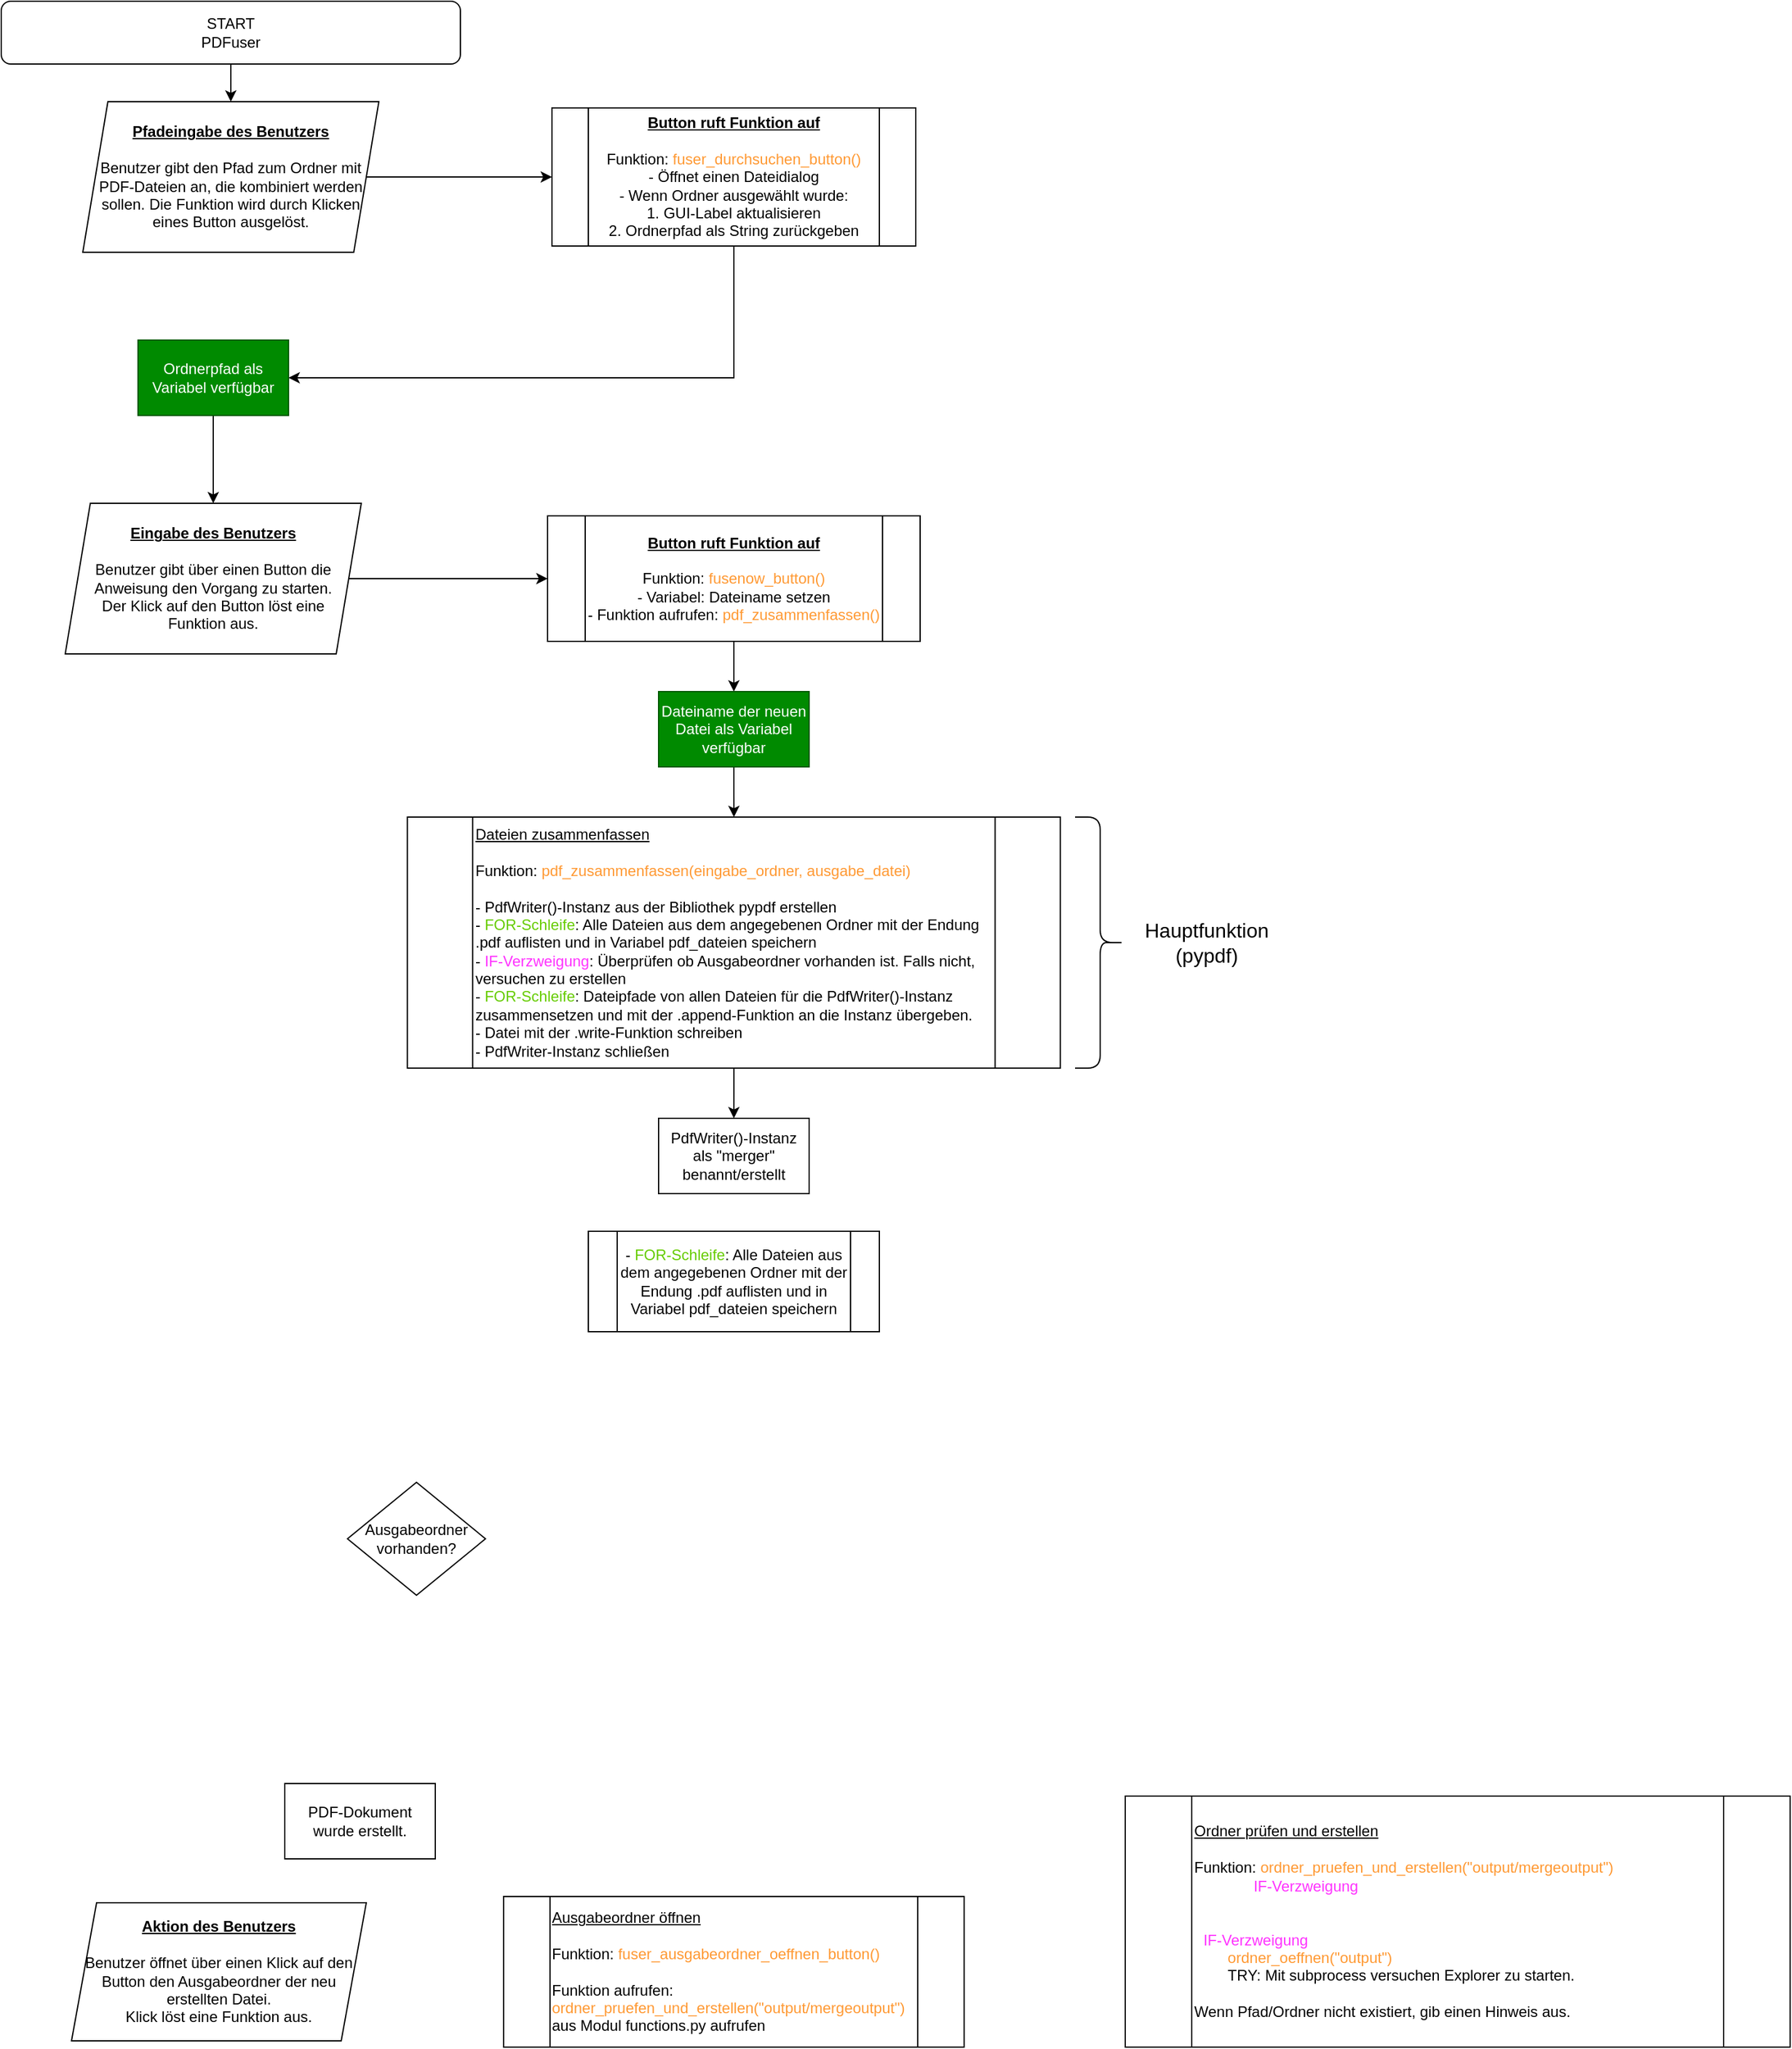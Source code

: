 <mxfile version="21.5.2" type="github">
  <diagram name="Seite-1" id="z2froGWdfn9ouF2fLTrf">
    <mxGraphModel dx="1728" dy="930" grid="1" gridSize="10" guides="1" tooltips="1" connect="1" arrows="1" fold="1" page="1" pageScale="1" pageWidth="827" pageHeight="1169" math="0" shadow="0">
      <root>
        <mxCell id="0" />
        <mxCell id="1" parent="0" />
        <mxCell id="xmYlkgfEZDCuhrtj4b7d-4" value="" style="edgeStyle=orthogonalEdgeStyle;rounded=0;orthogonalLoop=1;jettySize=auto;html=1;" parent="1" source="xmYlkgfEZDCuhrtj4b7d-2" target="xmYlkgfEZDCuhrtj4b7d-3" edge="1">
          <mxGeometry relative="1" as="geometry" />
        </mxCell>
        <mxCell id="xmYlkgfEZDCuhrtj4b7d-2" value="START&lt;br&gt;PDFuser" style="rounded=1;whiteSpace=wrap;html=1;" parent="1" vertex="1">
          <mxGeometry x="44" y="40" width="366" height="50" as="geometry" />
        </mxCell>
        <mxCell id="eTS0UycD1pOltBMJqmKZ-3" value="" style="edgeStyle=orthogonalEdgeStyle;rounded=0;orthogonalLoop=1;jettySize=auto;html=1;" parent="1" source="xmYlkgfEZDCuhrtj4b7d-3" edge="1">
          <mxGeometry relative="1" as="geometry">
            <mxPoint x="483" y="180" as="targetPoint" />
          </mxGeometry>
        </mxCell>
        <mxCell id="xmYlkgfEZDCuhrtj4b7d-3" value="&lt;b&gt;&lt;u&gt;Pfadeingabe des Benutzers&lt;br&gt;&lt;/u&gt;&lt;/b&gt;&lt;br&gt;Benutzer gibt den Pfad zum Ordner mit PDF-Dateien an, die kombiniert werden sollen. Die Funktion wird durch Klicken eines Button ausgelöst." style="shape=parallelogram;perimeter=parallelogramPerimeter;whiteSpace=wrap;html=1;fixedSize=1;" parent="1" vertex="1">
          <mxGeometry x="109" y="120" width="236" height="120" as="geometry" />
        </mxCell>
        <mxCell id="qfPpVupYpmGQoLrrtDCL-28" value="" style="edgeStyle=orthogonalEdgeStyle;rounded=0;orthogonalLoop=1;jettySize=auto;html=1;" edge="1" parent="1" source="H8KH_YZ80R001RCo76tN-3" target="qfPpVupYpmGQoLrrtDCL-27">
          <mxGeometry relative="1" as="geometry" />
        </mxCell>
        <mxCell id="H8KH_YZ80R001RCo76tN-3" value="&lt;u&gt;Dateien zusammenfassen&lt;/u&gt;&lt;br&gt;&lt;br&gt;Funktion: &lt;font color=&quot;#ff9933&quot;&gt;pdf_zusammenfassen(eingabe_ordner, ausgabe_datei)&lt;/font&gt;&lt;br&gt;&lt;br&gt;- PdfWriter()-Instanz aus der Bibliothek pypdf erstellen&lt;br&gt;- &lt;font color=&quot;#66cc00&quot;&gt;FOR-Schleife&lt;/font&gt;: Alle Dateien aus dem angegebenen Ordner mit der Endung .pdf auflisten und in Variabel pdf_dateien speichern&lt;br&gt;- &lt;font color=&quot;#ff33ff&quot;&gt;IF-Verzweigung&lt;/font&gt;: Überprüfen ob Ausgabeordner vorhanden ist. Falls nicht, versuchen zu erstellen&lt;br&gt;- &lt;font color=&quot;#66cc00&quot;&gt;FOR-Schleife&lt;/font&gt;: Dateipfade von allen Dateien für die PdfWriter()-Instanz zusammensetzen und mit der .append-Funktion an die Instanz übergeben.&lt;br&gt;- Datei mit der .write-Funktion schreiben&lt;br&gt;- PdfWriter-Instanz schließen" style="shape=process;whiteSpace=wrap;html=1;backgroundOutline=1;align=left;" parent="1" vertex="1">
          <mxGeometry x="367.75" y="690" width="520.5" height="200" as="geometry" />
        </mxCell>
        <mxCell id="H8KH_YZ80R001RCo76tN-5" value="&lt;u&gt;Ausgabeordner öffnen&lt;br&gt;&lt;/u&gt;&lt;br&gt;Funktion: &lt;font color=&quot;#ff9933&quot;&gt;fuser_ausgabeordner_oeffnen_button()&lt;br&gt;&lt;/font&gt;&lt;br&gt;&lt;span style=&quot;background-color: initial;&quot;&gt;Funktion aufrufen: &lt;/span&gt;&lt;font style=&quot;background-color: initial;&quot; color=&quot;#ff9933&quot;&gt;ordner_pruefen_und_erstellen(&quot;output/mergeoutput&quot;)&lt;br&gt;&lt;/font&gt;&lt;blockquote style=&quot;margin: 0 0 0 40px; border: none; padding: 0px;&quot;&gt;&lt;/blockquote&gt;&lt;font style=&quot;background-color: initial;&quot;&gt;aus Modul functions.py aufrufen&lt;br&gt;&lt;/font&gt;" style="shape=process;whiteSpace=wrap;html=1;backgroundOutline=1;align=left;" parent="1" vertex="1">
          <mxGeometry x="444.44" y="1550" width="367.13" height="120" as="geometry" />
        </mxCell>
        <mxCell id="qfPpVupYpmGQoLrrtDCL-11" style="edgeStyle=orthogonalEdgeStyle;rounded=0;orthogonalLoop=1;jettySize=auto;html=1;exitX=1;exitY=0.5;exitDx=0;exitDy=0;entryX=0;entryY=0.5;entryDx=0;entryDy=0;" edge="1" parent="1" source="qfPpVupYpmGQoLrrtDCL-4" target="qfPpVupYpmGQoLrrtDCL-10">
          <mxGeometry relative="1" as="geometry" />
        </mxCell>
        <mxCell id="qfPpVupYpmGQoLrrtDCL-4" value="&lt;b&gt;&lt;u&gt;Eingabe des Benutzers&lt;br&gt;&lt;/u&gt;&lt;/b&gt;&lt;br&gt;Benutzer gibt über einen Button die Anweisung den Vorgang zu starten.&lt;br&gt;Der Klick auf den Button löst eine&lt;br&gt;Funktion aus." style="shape=parallelogram;perimeter=parallelogramPerimeter;whiteSpace=wrap;html=1;fixedSize=1;" vertex="1" parent="1">
          <mxGeometry x="95" y="440" width="236" height="120" as="geometry" />
        </mxCell>
        <mxCell id="qfPpVupYpmGQoLrrtDCL-8" style="edgeStyle=orthogonalEdgeStyle;rounded=0;orthogonalLoop=1;jettySize=auto;html=1;exitX=0.5;exitY=1;exitDx=0;exitDy=0;entryX=1;entryY=0.5;entryDx=0;entryDy=0;" edge="1" parent="1" source="qfPpVupYpmGQoLrrtDCL-6" target="qfPpVupYpmGQoLrrtDCL-7">
          <mxGeometry relative="1" as="geometry" />
        </mxCell>
        <mxCell id="qfPpVupYpmGQoLrrtDCL-6" value="&lt;b&gt;&lt;u&gt;Button ruft Funktion auf&lt;br&gt;&lt;/u&gt;&lt;/b&gt;&lt;br&gt;Funktion:&amp;nbsp;&lt;font color=&quot;#ff9933&quot;&gt;fuser_durchsuchen_button()&lt;/font&gt;&lt;br&gt;- Öffnet einen Dateidialog&lt;br&gt;- Wenn Ordner ausgewählt wurde:&lt;br&gt;1. GUI-Label aktualisieren&lt;br&gt;2. Ordnerpfad als String zurückgeben" style="shape=process;whiteSpace=wrap;html=1;backgroundOutline=1;" vertex="1" parent="1">
          <mxGeometry x="483" y="125" width="290" height="110" as="geometry" />
        </mxCell>
        <mxCell id="qfPpVupYpmGQoLrrtDCL-9" value="" style="edgeStyle=orthogonalEdgeStyle;rounded=0;orthogonalLoop=1;jettySize=auto;html=1;" edge="1" parent="1" source="qfPpVupYpmGQoLrrtDCL-7" target="qfPpVupYpmGQoLrrtDCL-4">
          <mxGeometry relative="1" as="geometry" />
        </mxCell>
        <mxCell id="qfPpVupYpmGQoLrrtDCL-7" value="Ordnerpfad als Variabel verfügbar" style="rounded=0;whiteSpace=wrap;html=1;fillColor=#008a00;fontColor=#ffffff;strokeColor=#005700;" vertex="1" parent="1">
          <mxGeometry x="153" y="310" width="120" height="60" as="geometry" />
        </mxCell>
        <mxCell id="qfPpVupYpmGQoLrrtDCL-13" value="" style="edgeStyle=orthogonalEdgeStyle;rounded=0;orthogonalLoop=1;jettySize=auto;html=1;" edge="1" parent="1" source="qfPpVupYpmGQoLrrtDCL-10" target="qfPpVupYpmGQoLrrtDCL-12">
          <mxGeometry relative="1" as="geometry" />
        </mxCell>
        <mxCell id="qfPpVupYpmGQoLrrtDCL-10" value="&lt;b&gt;&lt;u&gt;Button ruft Funktion auf&lt;br&gt;&lt;/u&gt;&lt;/b&gt;&lt;br&gt;Funktion:&amp;nbsp;&lt;font color=&quot;#ff9933&quot;&gt;fusenow_button()&lt;/font&gt;&lt;br&gt;- Variabel: Dateiname setzen&lt;br&gt;- Funktion aufrufen:&amp;nbsp;&lt;font color=&quot;#ff9933&quot;&gt;pdf_zusammenfassen()&lt;/font&gt;" style="shape=process;whiteSpace=wrap;html=1;backgroundOutline=1;" vertex="1" parent="1">
          <mxGeometry x="479.5" y="450" width="297" height="100" as="geometry" />
        </mxCell>
        <mxCell id="qfPpVupYpmGQoLrrtDCL-14" value="" style="edgeStyle=orthogonalEdgeStyle;rounded=0;orthogonalLoop=1;jettySize=auto;html=1;" edge="1" parent="1" source="qfPpVupYpmGQoLrrtDCL-12" target="H8KH_YZ80R001RCo76tN-3">
          <mxGeometry relative="1" as="geometry" />
        </mxCell>
        <mxCell id="qfPpVupYpmGQoLrrtDCL-12" value="Dateiname der neuen Datei als Variabel verfügbar" style="rounded=0;whiteSpace=wrap;html=1;fillColor=#008a00;fontColor=#ffffff;strokeColor=#005700;" vertex="1" parent="1">
          <mxGeometry x="568" y="590" width="120" height="60" as="geometry" />
        </mxCell>
        <mxCell id="qfPpVupYpmGQoLrrtDCL-15" value="" style="shape=curlyBracket;whiteSpace=wrap;html=1;rounded=1;flipH=1;labelPosition=right;verticalLabelPosition=middle;align=left;verticalAlign=middle;" vertex="1" parent="1">
          <mxGeometry x="900" y="690" width="40" height="200" as="geometry" />
        </mxCell>
        <mxCell id="qfPpVupYpmGQoLrrtDCL-16" value="&lt;font style=&quot;font-size: 16px;&quot;&gt;Hauptfunktion (pypdf)&lt;/font&gt;" style="text;html=1;strokeColor=none;fillColor=none;align=center;verticalAlign=middle;whiteSpace=wrap;rounded=0;" vertex="1" parent="1">
          <mxGeometry x="950" y="775" width="110" height="30" as="geometry" />
        </mxCell>
        <mxCell id="qfPpVupYpmGQoLrrtDCL-17" value="PDF-Dokument wurde erstellt." style="rounded=0;whiteSpace=wrap;html=1;" vertex="1" parent="1">
          <mxGeometry x="270" y="1460" width="120" height="60" as="geometry" />
        </mxCell>
        <mxCell id="qfPpVupYpmGQoLrrtDCL-19" value="&lt;b&gt;&lt;u&gt;Aktion des Benutzers&lt;br&gt;&lt;/u&gt;&lt;/b&gt;&lt;br&gt;Benutzer öffnet über einen Klick auf den Button den Ausgabeordner der neu erstellten Datei.&lt;br&gt;Klick löst eine Funktion aus." style="shape=parallelogram;perimeter=parallelogramPerimeter;whiteSpace=wrap;html=1;fixedSize=1;" vertex="1" parent="1">
          <mxGeometry x="100" y="1555" width="235" height="110" as="geometry" />
        </mxCell>
        <mxCell id="qfPpVupYpmGQoLrrtDCL-22" value="&lt;u&gt;Ordner prüfen und erstellen&lt;/u&gt;&lt;font color=&quot;#ff9933&quot;&gt;&lt;br&gt;&lt;/font&gt;&lt;br&gt;&lt;span style=&quot;background-color: initial;&quot;&gt;Funktion: &lt;/span&gt;&lt;font style=&quot;background-color: initial;&quot; color=&quot;#ff9933&quot;&gt;ordner_pruefen_und_erstellen(&quot;output/mergeoutput&quot;)&lt;br&gt;&lt;/font&gt;&lt;blockquote style=&quot;margin: 0 0 0 40px; border: none; padding: 0px;&quot;&gt;&lt;font style=&quot;background-color: initial;&quot; color=&quot;#ffffff&quot;&gt;-&lt;/font&gt;&lt;font style=&quot;background-color: initial;&quot; color=&quot;#ff9933&quot;&gt; &lt;/font&gt;&lt;font style=&quot;background-color: initial;&quot; color=&quot;#ff33ff&quot;&gt;IF-Verzweigung&lt;/font&gt;&lt;font style=&quot;background-color: initial;&quot; color=&quot;#ffffff&quot;&gt;: Prüfe ob Pfad &lt;b&gt;&lt;u&gt;nicht&lt;/u&gt;&lt;/b&gt; vorhanden ist. WENN WAHR: Versuche Ordner zu erstellen.&lt;br&gt;&lt;/font&gt;&lt;/blockquote&gt;&lt;font style=&quot;background-color: initial;&quot;&gt;&lt;br&gt;&lt;font color=&quot;#ffffff&quot;&gt;-&lt;/font&gt;&lt;/font&gt;&lt;font style=&quot;background-color: initial;&quot; color=&quot;#ff9933&quot;&gt; &lt;/font&gt;&lt;font color=&quot;#ff33ff&quot; style=&quot;background-color: initial;&quot;&gt;IF-Verzweigung&lt;/font&gt;&lt;font style=&quot;background-color: initial;&quot;&gt;&lt;font color=&quot;#ffffff&quot;&gt;: Wenn Pfad/Ordner existiert rufe Funktion aufrufen&lt;/font&gt;&lt;br&gt;&lt;span style=&quot;color: rgb(255, 255, 255); white-space: pre;&quot;&gt;&#x9;&lt;/span&gt;&lt;font color=&quot;#ff9933&quot;&gt;ordner_oeffnen(&quot;output&quot;)&lt;/font&gt;&lt;br&gt;&lt;span style=&quot;white-space: pre;&quot;&gt;&#x9;&lt;/span&gt;TRY: Mit subprocess versuchen Explorer zu starten.&lt;br&gt;&lt;br&gt;Wenn Pfad/Ordner nicht existiert, gib einen Hinweis aus.&lt;br&gt;&lt;/font&gt;" style="shape=process;whiteSpace=wrap;html=1;backgroundOutline=1;align=left;" vertex="1" parent="1">
          <mxGeometry x="940" y="1470" width="530" height="200" as="geometry" />
        </mxCell>
        <mxCell id="qfPpVupYpmGQoLrrtDCL-25" value="Ausgabeordner&lt;br&gt;vorhanden?" style="rhombus;whiteSpace=wrap;html=1;" vertex="1" parent="1">
          <mxGeometry x="320" y="1220" width="110" height="90" as="geometry" />
        </mxCell>
        <mxCell id="qfPpVupYpmGQoLrrtDCL-27" value="PdfWriter()-Instanz als &quot;merger&quot; benannt/erstellt" style="rounded=0;whiteSpace=wrap;html=1;" vertex="1" parent="1">
          <mxGeometry x="568" y="930" width="120" height="60" as="geometry" />
        </mxCell>
        <mxCell id="qfPpVupYpmGQoLrrtDCL-29" value="-&amp;nbsp;&lt;font style=&quot;text-align: left;&quot; color=&quot;#66cc00&quot;&gt;FOR-Schleife&lt;/font&gt;&lt;span style=&quot;text-align: left;&quot;&gt;: Alle Dateien aus dem angegebenen Ordner mit der Endung .pdf auflisten und in Variabel pdf_dateien speichern&lt;/span&gt;" style="shape=process;whiteSpace=wrap;html=1;backgroundOutline=1;" vertex="1" parent="1">
          <mxGeometry x="512" y="1020" width="232" height="80" as="geometry" />
        </mxCell>
      </root>
    </mxGraphModel>
  </diagram>
</mxfile>

